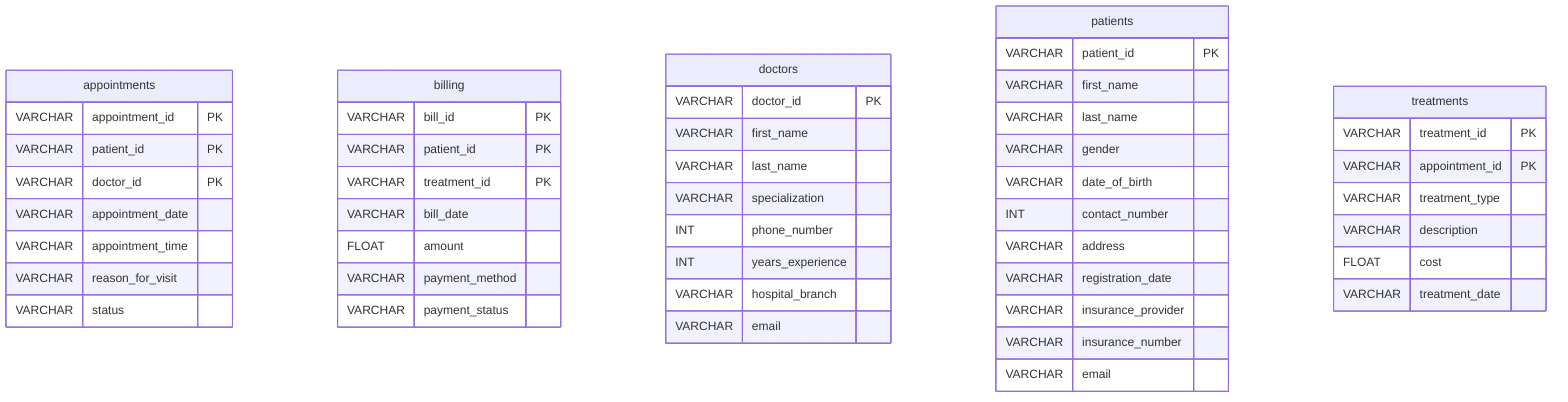 erDiagram
  appointments {
    VARCHAR appointment_id PK
    VARCHAR patient_id PK
    VARCHAR doctor_id PK
    VARCHAR appointment_date
    VARCHAR appointment_time
    VARCHAR reason_for_visit
    VARCHAR status
  }
  billing {
    VARCHAR bill_id PK
    VARCHAR patient_id PK
    VARCHAR treatment_id PK
    VARCHAR bill_date
    FLOAT amount
    VARCHAR payment_method
    VARCHAR payment_status
  }
  doctors {
    VARCHAR doctor_id PK
    VARCHAR first_name
    VARCHAR last_name
    VARCHAR specialization
    INT phone_number
    INT years_experience
    VARCHAR hospital_branch
    VARCHAR email
  }
  patients {
    VARCHAR patient_id PK
    VARCHAR first_name
    VARCHAR last_name
    VARCHAR gender
    VARCHAR date_of_birth
    INT contact_number
    VARCHAR address
    VARCHAR registration_date
    VARCHAR insurance_provider
    VARCHAR insurance_number
    VARCHAR email
  }
  treatments {
    VARCHAR treatment_id PK
    VARCHAR appointment_id PK
    VARCHAR treatment_type
    VARCHAR description
    FLOAT cost
    VARCHAR treatment_date
  }